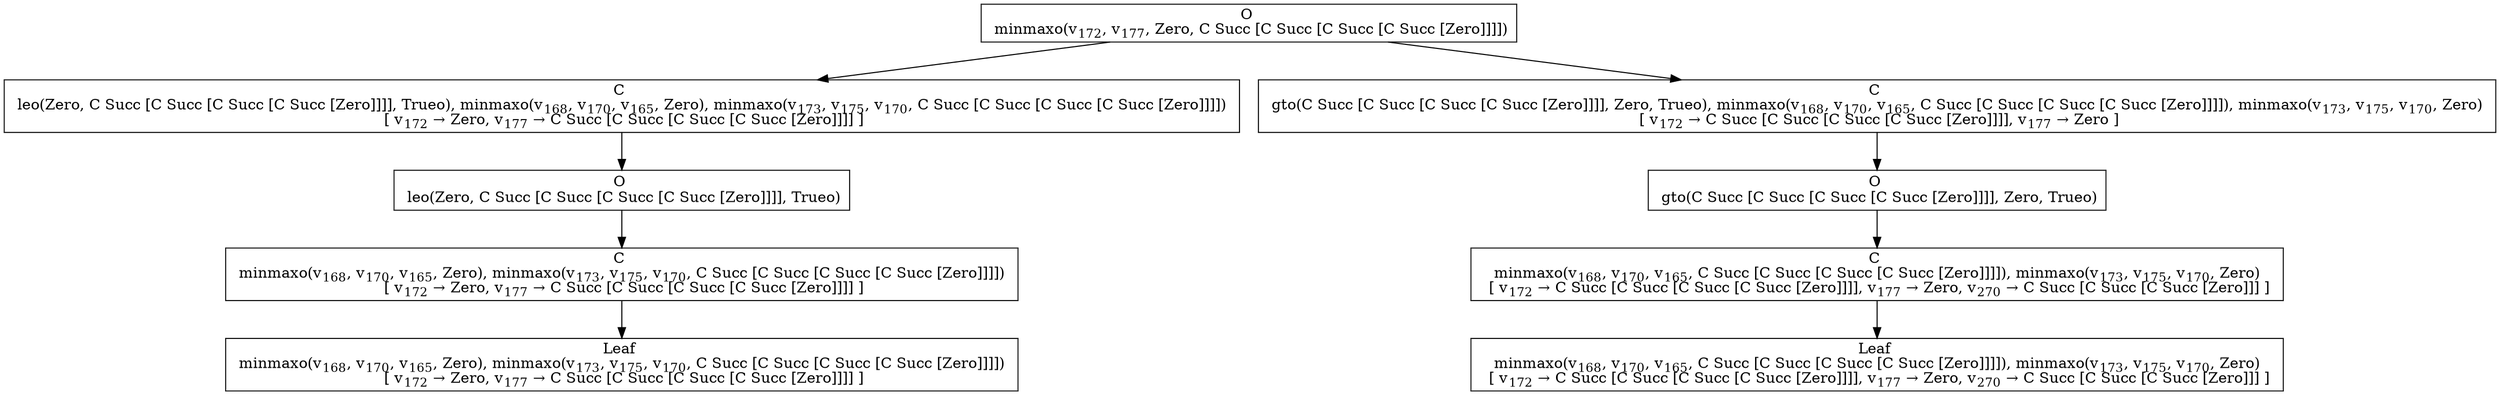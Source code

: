 digraph {
    graph [rankdir=TB
          ,bgcolor=transparent];
    node [shape=box
         ,fillcolor=white
         ,style=filled];
    0 [label=<O <BR/> minmaxo(v<SUB>172</SUB>, v<SUB>177</SUB>, Zero, C Succ [C Succ [C Succ [C Succ [Zero]]]])>];
    1 [label=<C <BR/> leo(Zero, C Succ [C Succ [C Succ [C Succ [Zero]]]], Trueo), minmaxo(v<SUB>168</SUB>, v<SUB>170</SUB>, v<SUB>165</SUB>, Zero), minmaxo(v<SUB>173</SUB>, v<SUB>175</SUB>, v<SUB>170</SUB>, C Succ [C Succ [C Succ [C Succ [Zero]]]]) <BR/>  [ v<SUB>172</SUB> &rarr; Zero, v<SUB>177</SUB> &rarr; C Succ [C Succ [C Succ [C Succ [Zero]]]] ] >];
    2 [label=<C <BR/> gto(C Succ [C Succ [C Succ [C Succ [Zero]]]], Zero, Trueo), minmaxo(v<SUB>168</SUB>, v<SUB>170</SUB>, v<SUB>165</SUB>, C Succ [C Succ [C Succ [C Succ [Zero]]]]), minmaxo(v<SUB>173</SUB>, v<SUB>175</SUB>, v<SUB>170</SUB>, Zero) <BR/>  [ v<SUB>172</SUB> &rarr; C Succ [C Succ [C Succ [C Succ [Zero]]]], v<SUB>177</SUB> &rarr; Zero ] >];
    3 [label=<O <BR/> leo(Zero, C Succ [C Succ [C Succ [C Succ [Zero]]]], Trueo)>];
    4 [label=<C <BR/> minmaxo(v<SUB>168</SUB>, v<SUB>170</SUB>, v<SUB>165</SUB>, Zero), minmaxo(v<SUB>173</SUB>, v<SUB>175</SUB>, v<SUB>170</SUB>, C Succ [C Succ [C Succ [C Succ [Zero]]]]) <BR/>  [ v<SUB>172</SUB> &rarr; Zero, v<SUB>177</SUB> &rarr; C Succ [C Succ [C Succ [C Succ [Zero]]]] ] >];
    5 [label=<Leaf <BR/> minmaxo(v<SUB>168</SUB>, v<SUB>170</SUB>, v<SUB>165</SUB>, Zero), minmaxo(v<SUB>173</SUB>, v<SUB>175</SUB>, v<SUB>170</SUB>, C Succ [C Succ [C Succ [C Succ [Zero]]]]) <BR/>  [ v<SUB>172</SUB> &rarr; Zero, v<SUB>177</SUB> &rarr; C Succ [C Succ [C Succ [C Succ [Zero]]]] ] >];
    6 [label=<O <BR/> gto(C Succ [C Succ [C Succ [C Succ [Zero]]]], Zero, Trueo)>];
    7 [label=<C <BR/> minmaxo(v<SUB>168</SUB>, v<SUB>170</SUB>, v<SUB>165</SUB>, C Succ [C Succ [C Succ [C Succ [Zero]]]]), minmaxo(v<SUB>173</SUB>, v<SUB>175</SUB>, v<SUB>170</SUB>, Zero) <BR/>  [ v<SUB>172</SUB> &rarr; C Succ [C Succ [C Succ [C Succ [Zero]]]], v<SUB>177</SUB> &rarr; Zero, v<SUB>270</SUB> &rarr; C Succ [C Succ [C Succ [Zero]]] ] >];
    8 [label=<Leaf <BR/> minmaxo(v<SUB>168</SUB>, v<SUB>170</SUB>, v<SUB>165</SUB>, C Succ [C Succ [C Succ [C Succ [Zero]]]]), minmaxo(v<SUB>173</SUB>, v<SUB>175</SUB>, v<SUB>170</SUB>, Zero) <BR/>  [ v<SUB>172</SUB> &rarr; C Succ [C Succ [C Succ [C Succ [Zero]]]], v<SUB>177</SUB> &rarr; Zero, v<SUB>270</SUB> &rarr; C Succ [C Succ [C Succ [Zero]]] ] >];
    0 -> 1 [label=""];
    0 -> 2 [label=""];
    1 -> 3 [label=""];
    2 -> 6 [label=""];
    3 -> 4 [label=""];
    4 -> 5 [label=""];
    6 -> 7 [label=""];
    7 -> 8 [label=""];
}